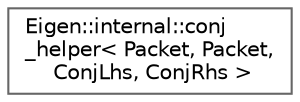 digraph "Graphical Class Hierarchy"
{
 // LATEX_PDF_SIZE
  bgcolor="transparent";
  edge [fontname=Helvetica,fontsize=10,labelfontname=Helvetica,labelfontsize=10];
  node [fontname=Helvetica,fontsize=10,shape=box,height=0.2,width=0.4];
  rankdir="LR";
  Node0 [id="Node000000",label="Eigen::internal::conj\l_helper\< Packet, Packet,\l ConjLhs, ConjRhs \>",height=0.2,width=0.4,color="grey40", fillcolor="white", style="filled",URL="$structEigen_1_1internal_1_1conj__helper_3_01Packet_00_01Packet_00_01ConjLhs_00_01ConjRhs_01_4.html",tooltip=" "];
}
